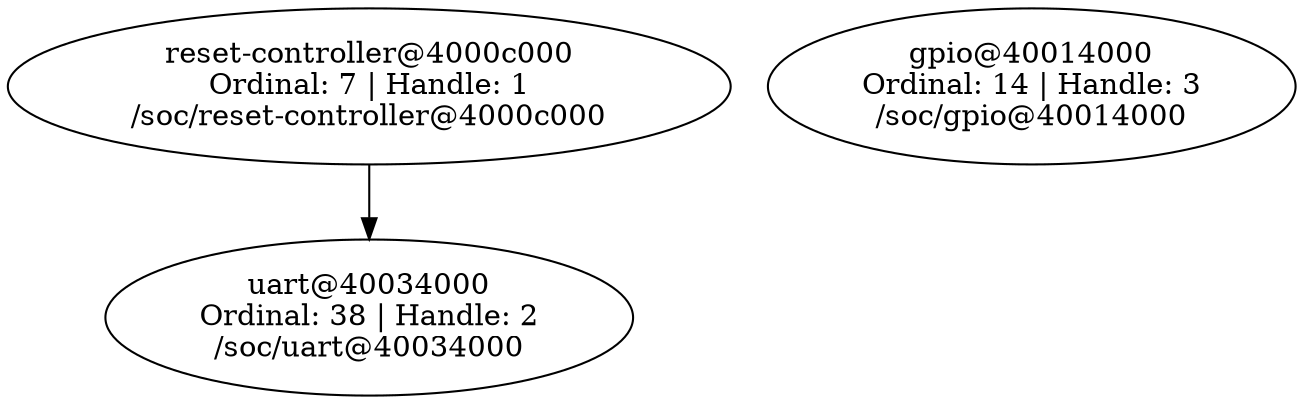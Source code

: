 // C:/Users/sergi/zephyrproject/evse-rp2040-hardware/app/build/zephyr/zephyr_pre0.elf
digraph "Device dependency graph" {
	7 [label="reset-controller@4000c000\nOrdinal: 7 | Handle: 1\n/soc/reset-controller@4000c000"]
	38 [label="uart@40034000\nOrdinal: 38 | Handle: 2\n/soc/uart@40034000"]
	14 [label="gpio@40014000\nOrdinal: 14 | Handle: 3\n/soc/gpio@40014000"]
	7 -> 38
}
